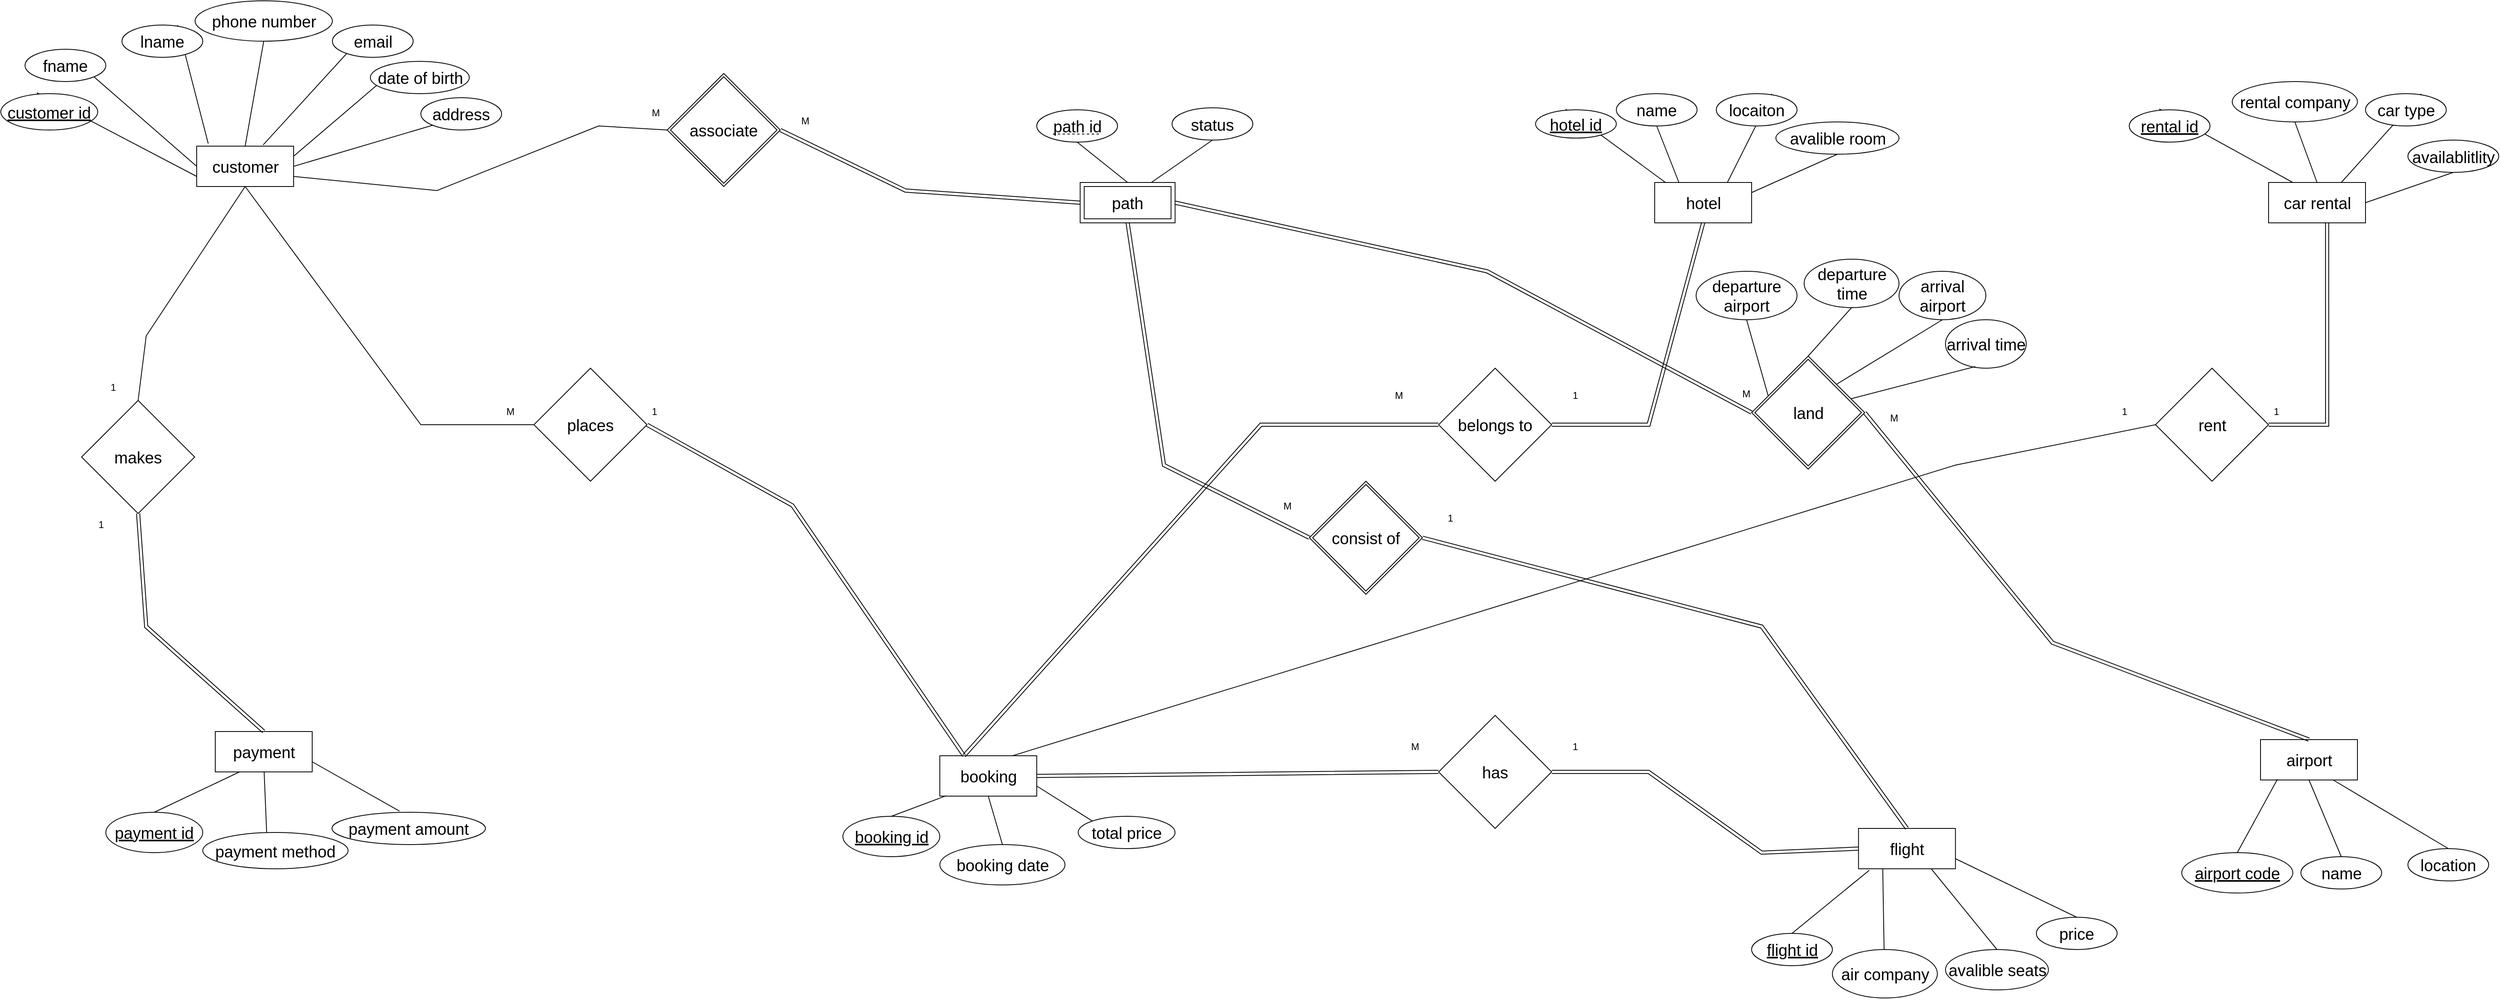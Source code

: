 <mxfile version="21.2.8" type="device">
  <diagram name="Page-1" id="8CwvEvugu2SA9N3bPhzO">
    <mxGraphModel dx="2008" dy="2462" grid="1" gridSize="20" guides="1" tooltips="1" connect="1" arrows="1" fold="1" page="1" pageScale="1" pageWidth="850" pageHeight="1100" math="0" shadow="0">
      <root>
        <mxCell id="0" />
        <mxCell id="1" parent="0" />
        <mxCell id="VgYX5ttUGpjzRr7hSshi-72" value="&lt;font style=&quot;font-size: 20px;&quot;&gt;booking&lt;/font&gt;" style="whiteSpace=wrap;html=1;align=center;" parent="1" vertex="1">
          <mxGeometry x="602.5" y="20" width="120" height="50" as="geometry" />
        </mxCell>
        <mxCell id="VgYX5ttUGpjzRr7hSshi-73" value="" style="endArrow=none;html=1;rounded=0;exitX=0.5;exitY=0;exitDx=0;exitDy=0;entryX=0.065;entryY=0.991;entryDx=0;entryDy=0;entryPerimeter=0;" parent="1" source="VgYX5ttUGpjzRr7hSshi-74" target="VgYX5ttUGpjzRr7hSshi-72" edge="1">
          <mxGeometry relative="1" as="geometry">
            <mxPoint x="488.32" y="73.05" as="sourcePoint" />
            <mxPoint x="652.5" y="550" as="targetPoint" />
          </mxGeometry>
        </mxCell>
        <mxCell id="VgYX5ttUGpjzRr7hSshi-74" value="&lt;font style=&quot;font-size: 20px;&quot;&gt;&lt;u&gt;booking id&lt;/u&gt;&lt;/font&gt;" style="ellipse;whiteSpace=wrap;html=1;align=center;" parent="1" vertex="1">
          <mxGeometry x="482.5" y="95" width="120" height="50" as="geometry" />
        </mxCell>
        <mxCell id="VgYX5ttUGpjzRr7hSshi-79" value="" style="endArrow=none;html=1;rounded=0;exitX=0.5;exitY=0;exitDx=0;exitDy=0;entryX=0.5;entryY=1;entryDx=0;entryDy=0;" parent="1" source="VgYX5ttUGpjzRr7hSshi-85" target="VgYX5ttUGpjzRr7hSshi-72" edge="1">
          <mxGeometry relative="1" as="geometry">
            <mxPoint x="832.5" y="620" as="sourcePoint" />
            <mxPoint x="762.5" y="580" as="targetPoint" />
          </mxGeometry>
        </mxCell>
        <mxCell id="VgYX5ttUGpjzRr7hSshi-80" value="" style="endArrow=none;html=1;rounded=0;exitX=0;exitY=0;exitDx=0;exitDy=0;entryX=1;entryY=0.75;entryDx=0;entryDy=0;" parent="1" source="VgYX5ttUGpjzRr7hSshi-86" target="VgYX5ttUGpjzRr7hSshi-72" edge="1">
          <mxGeometry relative="1" as="geometry">
            <mxPoint x="917.145" y="80.858" as="sourcePoint" />
            <mxPoint x="772.5" y="560" as="targetPoint" />
          </mxGeometry>
        </mxCell>
        <mxCell id="VgYX5ttUGpjzRr7hSshi-85" value="&lt;font style=&quot;font-size: 20px;&quot;&gt;booking date&lt;/font&gt;" style="ellipse;whiteSpace=wrap;html=1;align=center;" parent="1" vertex="1">
          <mxGeometry x="602.5" y="130" width="155" height="50" as="geometry" />
        </mxCell>
        <mxCell id="VgYX5ttUGpjzRr7hSshi-86" value="&lt;font style=&quot;font-size: 20px;&quot;&gt;total price&lt;/font&gt;" style="ellipse;whiteSpace=wrap;html=1;align=center;" parent="1" vertex="1">
          <mxGeometry x="773.75" y="95" width="120" height="40" as="geometry" />
        </mxCell>
        <mxCell id="VgYX5ttUGpjzRr7hSshi-117" value="&lt;font style=&quot;font-size: 20px;&quot;&gt;customer&lt;/font&gt;" style="whiteSpace=wrap;html=1;align=center;" parent="1" vertex="1">
          <mxGeometry x="-317.5" y="-735" width="120" height="50" as="geometry" />
        </mxCell>
        <mxCell id="VgYX5ttUGpjzRr7hSshi-118" value="" style="endArrow=none;html=1;rounded=0;exitX=1;exitY=1;exitDx=0;exitDy=0;entryX=0;entryY=0.5;entryDx=0;entryDy=0;" parent="1" source="VgYX5ttUGpjzRr7hSshi-119" target="VgYX5ttUGpjzRr7hSshi-117" edge="1">
          <mxGeometry relative="1" as="geometry">
            <mxPoint x="-317.5" y="-145" as="sourcePoint" />
            <mxPoint x="-267.5" y="-205" as="targetPoint" />
          </mxGeometry>
        </mxCell>
        <mxCell id="VgYX5ttUGpjzRr7hSshi-119" value="&lt;font style=&quot;font-size: 20px;&quot;&gt;fname&lt;/font&gt;" style="ellipse;whiteSpace=wrap;html=1;align=center;" parent="1" vertex="1">
          <mxGeometry x="-530" y="-855" width="100" height="40" as="geometry" />
        </mxCell>
        <mxCell id="VgYX5ttUGpjzRr7hSshi-120" value="" style="endArrow=none;html=1;rounded=0;exitX=0.689;exitY=0.004;exitDx=0;exitDy=0;exitPerimeter=0;entryX=0.119;entryY=-0.064;entryDx=0;entryDy=0;entryPerimeter=0;" parent="1" source="VgYX5ttUGpjzRr7hSshi-126" target="VgYX5ttUGpjzRr7hSshi-117" edge="1">
          <mxGeometry relative="1" as="geometry">
            <mxPoint x="-317.5" y="-125" as="sourcePoint" />
            <mxPoint x="-267.5" y="-185" as="targetPoint" />
          </mxGeometry>
        </mxCell>
        <mxCell id="VgYX5ttUGpjzRr7hSshi-121" value="" style="endArrow=none;html=1;rounded=0;exitX=0.5;exitY=1;exitDx=0;exitDy=0;entryX=0.5;entryY=0;entryDx=0;entryDy=0;" parent="1" source="VgYX5ttUGpjzRr7hSshi-128" target="VgYX5ttUGpjzRr7hSshi-117" edge="1">
          <mxGeometry relative="1" as="geometry">
            <mxPoint x="-307.5" y="-75" as="sourcePoint" />
            <mxPoint x="-257.5" y="-135" as="targetPoint" />
          </mxGeometry>
        </mxCell>
        <mxCell id="VgYX5ttUGpjzRr7hSshi-122" value="" style="endArrow=none;html=1;rounded=0;exitX=0.5;exitY=0;exitDx=0;exitDy=0;entryX=0.686;entryY=-0.032;entryDx=0;entryDy=0;entryPerimeter=0;" parent="1" source="VgYX5ttUGpjzRr7hSshi-129" target="VgYX5ttUGpjzRr7hSshi-117" edge="1">
          <mxGeometry relative="1" as="geometry">
            <mxPoint x="-257.5" y="-85" as="sourcePoint" />
            <mxPoint x="-207.5" y="-145" as="targetPoint" />
          </mxGeometry>
        </mxCell>
        <mxCell id="VgYX5ttUGpjzRr7hSshi-123" value="" style="endArrow=none;html=1;rounded=0;exitX=0;exitY=1;exitDx=0;exitDy=0;entryX=1;entryY=0.5;entryDx=0;entryDy=0;" parent="1" source="VgYX5ttUGpjzRr7hSshi-127" target="VgYX5ttUGpjzRr7hSshi-117" edge="1">
          <mxGeometry relative="1" as="geometry">
            <mxPoint x="-247.5" y="-75" as="sourcePoint" />
            <mxPoint x="-190" y="-695" as="targetPoint" />
          </mxGeometry>
        </mxCell>
        <mxCell id="VgYX5ttUGpjzRr7hSshi-124" value="" style="endArrow=none;html=1;rounded=0;exitX=0.373;exitY=-0.025;exitDx=0;exitDy=0;exitPerimeter=0;entryX=0;entryY=0.75;entryDx=0;entryDy=0;" parent="1" source="VgYX5ttUGpjzRr7hSshi-130" target="VgYX5ttUGpjzRr7hSshi-117" edge="1">
          <mxGeometry relative="1" as="geometry">
            <mxPoint x="-87.5" y="-135" as="sourcePoint" />
            <mxPoint x="-157.5" y="-175" as="targetPoint" />
          </mxGeometry>
        </mxCell>
        <mxCell id="VgYX5ttUGpjzRr7hSshi-125" value="" style="endArrow=none;html=1;rounded=0;exitX=0.073;exitY=0.72;exitDx=0;exitDy=0;exitPerimeter=0;entryX=1;entryY=0.25;entryDx=0;entryDy=0;" parent="1" source="VgYX5ttUGpjzRr7hSshi-131" target="VgYX5ttUGpjzRr7hSshi-117" edge="1">
          <mxGeometry relative="1" as="geometry">
            <mxPoint x="-47.5" y="-145" as="sourcePoint" />
            <mxPoint x="-147.5" y="-195" as="targetPoint" />
          </mxGeometry>
        </mxCell>
        <mxCell id="VgYX5ttUGpjzRr7hSshi-126" value="&lt;font style=&quot;font-size: 20px;&quot;&gt;lname&lt;/font&gt;" style="ellipse;whiteSpace=wrap;html=1;align=center;" parent="1" vertex="1">
          <mxGeometry x="-410" y="-885" width="100" height="40" as="geometry" />
        </mxCell>
        <mxCell id="VgYX5ttUGpjzRr7hSshi-127" value="&lt;font style=&quot;font-size: 20px;&quot;&gt;address&lt;/font&gt;" style="ellipse;whiteSpace=wrap;html=1;align=center;" parent="1" vertex="1">
          <mxGeometry x="-40" y="-795" width="100" height="40" as="geometry" />
        </mxCell>
        <mxCell id="VgYX5ttUGpjzRr7hSshi-128" value="&lt;font style=&quot;font-size: 20px;&quot;&gt;phone number&lt;/font&gt;" style="ellipse;whiteSpace=wrap;html=1;align=center;" parent="1" vertex="1">
          <mxGeometry x="-319.5" y="-915" width="170" height="50" as="geometry" />
        </mxCell>
        <mxCell id="VgYX5ttUGpjzRr7hSshi-129" value="&lt;font style=&quot;font-size: 20px;&quot;&gt;email&lt;/font&gt;" style="ellipse;whiteSpace=wrap;html=1;align=center;" parent="1" vertex="1">
          <mxGeometry x="-149.5" y="-885" width="100" height="40" as="geometry" />
        </mxCell>
        <mxCell id="VgYX5ttUGpjzRr7hSshi-130" value="&lt;font style=&quot;font-size: 20px;&quot;&gt;&lt;u&gt;customer id&lt;/u&gt;&lt;/font&gt;" style="ellipse;whiteSpace=wrap;html=1;align=center;" parent="1" vertex="1">
          <mxGeometry x="-560" y="-800" width="120" height="45" as="geometry" />
        </mxCell>
        <mxCell id="VgYX5ttUGpjzRr7hSshi-131" value="&lt;font style=&quot;font-size: 20px;&quot;&gt;date of birth&lt;/font&gt;" style="ellipse;whiteSpace=wrap;html=1;align=center;" parent="1" vertex="1">
          <mxGeometry x="-102.5" y="-840" width="122.5" height="40" as="geometry" />
        </mxCell>
        <mxCell id="VgYX5ttUGpjzRr7hSshi-297" value="&lt;font style=&quot;font-size: 20px;&quot;&gt;flight&lt;/font&gt;" style="whiteSpace=wrap;html=1;align=center;" parent="1" vertex="1">
          <mxGeometry x="1739.84" y="110" width="120" height="50" as="geometry" />
        </mxCell>
        <mxCell id="VgYX5ttUGpjzRr7hSshi-298" value="" style="endArrow=none;html=1;rounded=0;exitX=0.5;exitY=1;exitDx=0;exitDy=0;entryX=0.25;entryY=1;entryDx=0;entryDy=0;" parent="1" source="VgYX5ttUGpjzRr7hSshi-299" target="VgYX5ttUGpjzRr7hSshi-297" edge="1">
          <mxGeometry relative="1" as="geometry">
            <mxPoint x="1739.84" y="700" as="sourcePoint" />
            <mxPoint x="1789.84" y="640" as="targetPoint" />
          </mxGeometry>
        </mxCell>
        <mxCell id="VgYX5ttUGpjzRr7hSshi-299" value="&lt;font style=&quot;font-size: 20px;&quot;&gt;air company&lt;/font&gt;" style="ellipse;whiteSpace=wrap;html=1;align=center;" parent="1" vertex="1">
          <mxGeometry x="1707.5" y="260" width="130" height="60" as="geometry" />
        </mxCell>
        <mxCell id="VgYX5ttUGpjzRr7hSshi-300" value="" style="endArrow=none;html=1;rounded=0;exitX=0.5;exitY=0;exitDx=0;exitDy=0;entryX=1;entryY=0.75;entryDx=0;entryDy=0;" parent="1" source="VgYX5ttUGpjzRr7hSshi-306" target="VgYX5ttUGpjzRr7hSshi-297" edge="1">
          <mxGeometry relative="1" as="geometry">
            <mxPoint x="1739.84" y="720" as="sourcePoint" />
            <mxPoint x="1789.84" y="660" as="targetPoint" />
          </mxGeometry>
        </mxCell>
        <mxCell id="VgYX5ttUGpjzRr7hSshi-301" value="" style="endArrow=none;html=1;rounded=0;exitX=0.5;exitY=0;exitDx=0;exitDy=0;entryX=0.75;entryY=1;entryDx=0;entryDy=0;" parent="1" source="VgYX5ttUGpjzRr7hSshi-308" target="VgYX5ttUGpjzRr7hSshi-297" edge="1">
          <mxGeometry relative="1" as="geometry">
            <mxPoint x="1749.84" y="770" as="sourcePoint" />
            <mxPoint x="1799.84" y="710" as="targetPoint" />
          </mxGeometry>
        </mxCell>
        <mxCell id="VgYX5ttUGpjzRr7hSshi-304" value="" style="endArrow=none;html=1;rounded=0;exitX=0.5;exitY=0;exitDx=0;exitDy=0;entryX=0.112;entryY=1.034;entryDx=0;entryDy=0;entryPerimeter=0;" parent="1" source="VgYX5ttUGpjzRr7hSshi-310" target="VgYX5ttUGpjzRr7hSshi-297" edge="1">
          <mxGeometry relative="1" as="geometry">
            <mxPoint x="1579.995" y="66.642" as="sourcePoint" />
            <mxPoint x="1899.84" y="670" as="targetPoint" />
          </mxGeometry>
        </mxCell>
        <mxCell id="VgYX5ttUGpjzRr7hSshi-306" value="&lt;font style=&quot;font-size: 20px;&quot;&gt;price&lt;/font&gt;" style="ellipse;whiteSpace=wrap;html=1;align=center;" parent="1" vertex="1">
          <mxGeometry x="1960.0" y="220" width="100" height="40" as="geometry" />
        </mxCell>
        <mxCell id="VgYX5ttUGpjzRr7hSshi-308" value="&lt;font style=&quot;font-size: 20px;&quot;&gt;avalible seats&lt;/font&gt;" style="ellipse;whiteSpace=wrap;html=1;align=center;" parent="1" vertex="1">
          <mxGeometry x="1847.5" y="260" width="127.5" height="50" as="geometry" />
        </mxCell>
        <mxCell id="VgYX5ttUGpjzRr7hSshi-310" value="&lt;span style=&quot;font-size: 20px;&quot;&gt;&lt;u&gt;flight id&lt;/u&gt;&lt;/span&gt;" style="ellipse;whiteSpace=wrap;html=1;align=center;" parent="1" vertex="1">
          <mxGeometry x="1607.5" y="240" width="100" height="40" as="geometry" />
        </mxCell>
        <mxCell id="VgYX5ttUGpjzRr7hSshi-312" value="&lt;font style=&quot;font-size: 20px;&quot;&gt;hotel&lt;/font&gt;" style="whiteSpace=wrap;html=1;align=center;" parent="1" vertex="1">
          <mxGeometry x="1487.5" y="-690" width="120" height="50" as="geometry" />
        </mxCell>
        <mxCell id="VgYX5ttUGpjzRr7hSshi-313" value="" style="endArrow=none;html=1;rounded=0;exitX=0.5;exitY=1;exitDx=0;exitDy=0;entryX=0.25;entryY=0;entryDx=0;entryDy=0;" parent="1" source="VgYX5ttUGpjzRr7hSshi-314" target="VgYX5ttUGpjzRr7hSshi-312" edge="1">
          <mxGeometry relative="1" as="geometry">
            <mxPoint x="1487.5" y="-100" as="sourcePoint" />
            <mxPoint x="1537.5" y="-160" as="targetPoint" />
          </mxGeometry>
        </mxCell>
        <mxCell id="VgYX5ttUGpjzRr7hSshi-314" value="&lt;font style=&quot;font-size: 20px;&quot;&gt;name&lt;/font&gt;" style="ellipse;whiteSpace=wrap;html=1;align=center;" parent="1" vertex="1">
          <mxGeometry x="1440" y="-800" width="100" height="40" as="geometry" />
        </mxCell>
        <mxCell id="VgYX5ttUGpjzRr7hSshi-315" value="" style="endArrow=none;html=1;rounded=0;exitX=0.689;exitY=0.004;exitDx=0;exitDy=0;exitPerimeter=0;entryX=0.75;entryY=0;entryDx=0;entryDy=0;" parent="1" source="VgYX5ttUGpjzRr7hSshi-321" target="VgYX5ttUGpjzRr7hSshi-312" edge="1">
          <mxGeometry relative="1" as="geometry">
            <mxPoint x="1487.5" y="-80" as="sourcePoint" />
            <mxPoint x="1537.5" y="-140" as="targetPoint" />
          </mxGeometry>
        </mxCell>
        <mxCell id="VgYX5ttUGpjzRr7hSshi-316" value="" style="endArrow=none;html=1;rounded=0;exitX=0.5;exitY=1;exitDx=0;exitDy=0;entryX=1;entryY=0.25;entryDx=0;entryDy=0;" parent="1" source="VgYX5ttUGpjzRr7hSshi-323" target="VgYX5ttUGpjzRr7hSshi-312" edge="1">
          <mxGeometry relative="1" as="geometry">
            <mxPoint x="1497.5" y="-30" as="sourcePoint" />
            <mxPoint x="1547.5" y="-90" as="targetPoint" />
          </mxGeometry>
        </mxCell>
        <mxCell id="VgYX5ttUGpjzRr7hSshi-319" value="" style="endArrow=none;html=1;rounded=0;exitX=0.373;exitY=-0.025;exitDx=0;exitDy=0;exitPerimeter=0;entryX=0.115;entryY=0.007;entryDx=0;entryDy=0;entryPerimeter=0;" parent="1" source="VgYX5ttUGpjzRr7hSshi-325" target="VgYX5ttUGpjzRr7hSshi-312" edge="1">
          <mxGeometry relative="1" as="geometry">
            <mxPoint x="1717.5" y="-90" as="sourcePoint" />
            <mxPoint x="1647.5" y="-130" as="targetPoint" />
          </mxGeometry>
        </mxCell>
        <mxCell id="VgYX5ttUGpjzRr7hSshi-321" value="&lt;font style=&quot;font-size: 20px;&quot;&gt;locaiton&lt;/font&gt;" style="ellipse;whiteSpace=wrap;html=1;align=center;" parent="1" vertex="1">
          <mxGeometry x="1563.75" y="-800" width="100" height="40" as="geometry" />
        </mxCell>
        <mxCell id="VgYX5ttUGpjzRr7hSshi-323" value="&lt;font style=&quot;font-size: 20px;&quot;&gt;avalible room&lt;/font&gt;" style="ellipse;whiteSpace=wrap;html=1;align=center;" parent="1" vertex="1">
          <mxGeometry x="1637.5" y="-765" width="152.5" height="40" as="geometry" />
        </mxCell>
        <mxCell id="VgYX5ttUGpjzRr7hSshi-325" value="&lt;font style=&quot;font-size: 20px;&quot;&gt;&lt;u&gt;hotel id&lt;/u&gt;&lt;/font&gt;" style="ellipse;whiteSpace=wrap;html=1;align=center;" parent="1" vertex="1">
          <mxGeometry x="1340" y="-780" width="100" height="35" as="geometry" />
        </mxCell>
        <mxCell id="VgYX5ttUGpjzRr7hSshi-327" value="&lt;font style=&quot;font-size: 20px;&quot;&gt;car rental&lt;/font&gt;" style="whiteSpace=wrap;html=1;align=center;" parent="1" vertex="1">
          <mxGeometry x="2247.5" y="-690" width="120" height="50" as="geometry" />
        </mxCell>
        <mxCell id="VgYX5ttUGpjzRr7hSshi-328" value="" style="endArrow=none;html=1;rounded=0;exitX=0.5;exitY=1;exitDx=0;exitDy=0;entryX=0.5;entryY=0;entryDx=0;entryDy=0;" parent="1" source="VgYX5ttUGpjzRr7hSshi-329" target="VgYX5ttUGpjzRr7hSshi-327" edge="1">
          <mxGeometry relative="1" as="geometry">
            <mxPoint x="2247.5" y="-100" as="sourcePoint" />
            <mxPoint x="2297.5" y="-160" as="targetPoint" />
          </mxGeometry>
        </mxCell>
        <mxCell id="VgYX5ttUGpjzRr7hSshi-329" value="&lt;font style=&quot;font-size: 20px;&quot;&gt;rental company&lt;/font&gt;" style="ellipse;whiteSpace=wrap;html=1;align=center;" parent="1" vertex="1">
          <mxGeometry x="2202.5" y="-815" width="155" height="50" as="geometry" />
        </mxCell>
        <mxCell id="VgYX5ttUGpjzRr7hSshi-330" value="" style="endArrow=none;html=1;rounded=0;exitX=0.689;exitY=0.004;exitDx=0;exitDy=0;exitPerimeter=0;entryX=0.75;entryY=0;entryDx=0;entryDy=0;" parent="1" source="VgYX5ttUGpjzRr7hSshi-336" target="VgYX5ttUGpjzRr7hSshi-327" edge="1">
          <mxGeometry relative="1" as="geometry">
            <mxPoint x="2247.5" y="-80" as="sourcePoint" />
            <mxPoint x="2297.5" y="-140" as="targetPoint" />
          </mxGeometry>
        </mxCell>
        <mxCell id="VgYX5ttUGpjzRr7hSshi-331" value="" style="endArrow=none;html=1;rounded=0;exitX=0.5;exitY=1;exitDx=0;exitDy=0;entryX=1;entryY=0.5;entryDx=0;entryDy=0;" parent="1" source="VgYX5ttUGpjzRr7hSshi-338" target="VgYX5ttUGpjzRr7hSshi-327" edge="1">
          <mxGeometry relative="1" as="geometry">
            <mxPoint x="2257.5" y="-30" as="sourcePoint" />
            <mxPoint x="2307.5" y="-90" as="targetPoint" />
          </mxGeometry>
        </mxCell>
        <mxCell id="VgYX5ttUGpjzRr7hSshi-334" value="" style="endArrow=none;html=1;rounded=0;exitX=0.373;exitY=-0.025;exitDx=0;exitDy=0;exitPerimeter=0;entryX=0.25;entryY=0;entryDx=0;entryDy=0;" parent="1" source="VgYX5ttUGpjzRr7hSshi-340" target="VgYX5ttUGpjzRr7hSshi-327" edge="1">
          <mxGeometry relative="1" as="geometry">
            <mxPoint x="2477.5" y="-90" as="sourcePoint" />
            <mxPoint x="2407.5" y="-130" as="targetPoint" />
          </mxGeometry>
        </mxCell>
        <mxCell id="VgYX5ttUGpjzRr7hSshi-336" value="&lt;font style=&quot;font-size: 20px;&quot;&gt;car type&lt;/font&gt;" style="ellipse;whiteSpace=wrap;html=1;align=center;" parent="1" vertex="1">
          <mxGeometry x="2367.5" y="-800" width="100" height="40" as="geometry" />
        </mxCell>
        <mxCell id="VgYX5ttUGpjzRr7hSshi-338" value="&lt;font style=&quot;font-size: 20px;&quot;&gt;availablitlity&lt;/font&gt;" style="ellipse;whiteSpace=wrap;html=1;align=center;" parent="1" vertex="1">
          <mxGeometry x="2420" y="-742.5" width="112.5" height="40" as="geometry" />
        </mxCell>
        <mxCell id="VgYX5ttUGpjzRr7hSshi-340" value="&lt;font style=&quot;font-size: 20px;&quot;&gt;&lt;u&gt;rental id&lt;/u&gt;&lt;/font&gt;" style="ellipse;whiteSpace=wrap;html=1;align=center;" parent="1" vertex="1">
          <mxGeometry x="2075" y="-780" width="100" height="40" as="geometry" />
        </mxCell>
        <mxCell id="VgYX5ttUGpjzRr7hSshi-342" value="&lt;font style=&quot;font-size: 20px;&quot;&gt;payment&lt;/font&gt;" style="whiteSpace=wrap;html=1;align=center;" parent="1" vertex="1">
          <mxGeometry x="-294.5" y="-10" width="120" height="50" as="geometry" />
        </mxCell>
        <mxCell id="VgYX5ttUGpjzRr7hSshi-343" value="" style="endArrow=none;html=1;rounded=0;exitX=0.5;exitY=0;exitDx=0;exitDy=0;entryX=0.25;entryY=1;entryDx=0;entryDy=0;" parent="1" source="VgYX5ttUGpjzRr7hSshi-344" target="VgYX5ttUGpjzRr7hSshi-342" edge="1">
          <mxGeometry relative="1" as="geometry">
            <mxPoint x="-294.5" y="580" as="sourcePoint" />
            <mxPoint x="-297" y="20" as="targetPoint" />
          </mxGeometry>
        </mxCell>
        <mxCell id="VgYX5ttUGpjzRr7hSshi-344" value="&lt;font style=&quot;font-size: 20px;&quot;&gt;&lt;u&gt;payment id&lt;/u&gt;&lt;/font&gt;" style="ellipse;whiteSpace=wrap;html=1;align=center;" parent="1" vertex="1">
          <mxGeometry x="-430" y="90" width="120" height="50" as="geometry" />
        </mxCell>
        <mxCell id="VgYX5ttUGpjzRr7hSshi-345" value="" style="endArrow=none;html=1;rounded=0;exitX=0.44;exitY=0.041;exitDx=0;exitDy=0;exitPerimeter=0;" parent="1" source="VgYX5ttUGpjzRr7hSshi-351" edge="1">
          <mxGeometry relative="1" as="geometry">
            <mxPoint x="-294.5" y="600" as="sourcePoint" />
            <mxPoint x="-234" y="40" as="targetPoint" />
          </mxGeometry>
        </mxCell>
        <mxCell id="VgYX5ttUGpjzRr7hSshi-346" value="" style="endArrow=none;html=1;rounded=0;exitX=0.44;exitY=-0.037;exitDx=0;exitDy=0;exitPerimeter=0;entryX=1;entryY=0.75;entryDx=0;entryDy=0;" parent="1" source="VgYX5ttUGpjzRr7hSshi-353" target="VgYX5ttUGpjzRr7hSshi-342" edge="1">
          <mxGeometry relative="1" as="geometry">
            <mxPoint x="-284.5" y="650" as="sourcePoint" />
            <mxPoint x="-234.5" y="590" as="targetPoint" />
          </mxGeometry>
        </mxCell>
        <mxCell id="VgYX5ttUGpjzRr7hSshi-351" value="&lt;font style=&quot;font-size: 20px;&quot;&gt;payment method&lt;/font&gt;" style="ellipse;whiteSpace=wrap;html=1;align=center;" parent="1" vertex="1">
          <mxGeometry x="-310" y="115" width="180" height="45" as="geometry" />
        </mxCell>
        <mxCell id="VgYX5ttUGpjzRr7hSshi-353" value="&lt;font style=&quot;font-size: 20px;&quot;&gt;payment amount&lt;/font&gt;" style="ellipse;whiteSpace=wrap;html=1;align=center;" parent="1" vertex="1">
          <mxGeometry x="-150" y="90" width="190" height="40" as="geometry" />
        </mxCell>
        <mxCell id="VgYX5ttUGpjzRr7hSshi-358" value="" style="endArrow=none;html=1;rounded=0;exitX=0.5;exitY=1;exitDx=0;exitDy=0;entryX=0.5;entryY=0;entryDx=0;entryDy=0;" parent="1" source="VgYX5ttUGpjzRr7hSshi-359" target="6njsXgMms7DDr7XZqzpo-13" edge="1">
          <mxGeometry relative="1" as="geometry">
            <mxPoint x="767.5" y="-120" as="sourcePoint" />
            <mxPoint x="833.75" y="-690" as="targetPoint" />
          </mxGeometry>
        </mxCell>
        <mxCell id="VgYX5ttUGpjzRr7hSshi-359" value="&lt;font style=&quot;font-size: 20px;&quot;&gt;path id&lt;/font&gt;" style="ellipse;whiteSpace=wrap;html=1;align=center;" parent="1" vertex="1">
          <mxGeometry x="722.5" y="-780" width="100" height="40" as="geometry" />
        </mxCell>
        <mxCell id="VgYX5ttUGpjzRr7hSshi-372" value="&lt;font style=&quot;font-size: 20px;&quot;&gt;airport&lt;/font&gt;" style="whiteSpace=wrap;html=1;align=center;" parent="1" vertex="1">
          <mxGeometry x="2237.5" width="120" height="50" as="geometry" />
        </mxCell>
        <mxCell id="VgYX5ttUGpjzRr7hSshi-373" value="" style="endArrow=none;html=1;rounded=0;exitX=0.5;exitY=0;exitDx=0;exitDy=0;entryX=0.175;entryY=0.98;entryDx=0;entryDy=0;entryPerimeter=0;" parent="1" source="VgYX5ttUGpjzRr7hSshi-374" target="VgYX5ttUGpjzRr7hSshi-372" edge="1">
          <mxGeometry relative="1" as="geometry">
            <mxPoint x="2520" y="625" as="sourcePoint" />
            <mxPoint x="2570" y="565" as="targetPoint" />
          </mxGeometry>
        </mxCell>
        <mxCell id="VgYX5ttUGpjzRr7hSshi-374" value="&lt;font style=&quot;font-size: 20px;&quot;&gt;&lt;u&gt;airport code&lt;/u&gt;&lt;/font&gt;" style="ellipse;whiteSpace=wrap;html=1;align=center;" parent="1" vertex="1">
          <mxGeometry x="2140" y="140" width="137.5" height="50" as="geometry" />
        </mxCell>
        <mxCell id="VgYX5ttUGpjzRr7hSshi-375" value="" style="endArrow=none;html=1;rounded=0;exitX=0.5;exitY=0;exitDx=0;exitDy=0;entryX=0.5;entryY=1;entryDx=0;entryDy=0;" parent="1" source="VgYX5ttUGpjzRr7hSshi-381" target="VgYX5ttUGpjzRr7hSshi-372" edge="1">
          <mxGeometry relative="1" as="geometry">
            <mxPoint x="2520" y="645" as="sourcePoint" />
            <mxPoint x="2570" y="585" as="targetPoint" />
          </mxGeometry>
        </mxCell>
        <mxCell id="VgYX5ttUGpjzRr7hSshi-376" value="" style="endArrow=none;html=1;rounded=0;exitX=0.5;exitY=0;exitDx=0;exitDy=0;entryX=0.75;entryY=1;entryDx=0;entryDy=0;" parent="1" source="VgYX5ttUGpjzRr7hSshi-383" target="VgYX5ttUGpjzRr7hSshi-372" edge="1">
          <mxGeometry relative="1" as="geometry">
            <mxPoint x="2530" y="695" as="sourcePoint" />
            <mxPoint x="2580" y="635" as="targetPoint" />
          </mxGeometry>
        </mxCell>
        <mxCell id="VgYX5ttUGpjzRr7hSshi-381" value="&lt;font style=&quot;font-size: 20px;&quot;&gt;name&lt;/font&gt;" style="ellipse;whiteSpace=wrap;html=1;align=center;" parent="1" vertex="1">
          <mxGeometry x="2287.5" y="145" width="100" height="40" as="geometry" />
        </mxCell>
        <mxCell id="VgYX5ttUGpjzRr7hSshi-383" value="&lt;font style=&quot;font-size: 20px;&quot;&gt;location&lt;/font&gt;" style="ellipse;whiteSpace=wrap;html=1;align=center;" parent="1" vertex="1">
          <mxGeometry x="2420" y="135" width="100" height="40" as="geometry" />
        </mxCell>
        <mxCell id="VgYX5ttUGpjzRr7hSshi-390" value="&lt;font style=&quot;font-size: 20px;&quot;&gt;places&lt;/font&gt;" style="shape=rhombus;perimeter=rhombusPerimeter;whiteSpace=wrap;html=1;align=center;" parent="1" vertex="1">
          <mxGeometry x="100" y="-460" width="140" height="140" as="geometry" />
        </mxCell>
        <mxCell id="VgYX5ttUGpjzRr7hSshi-396" value="&lt;font style=&quot;font-size: 20px;&quot;&gt;makes&lt;/font&gt;" style="shape=rhombus;perimeter=rhombusPerimeter;whiteSpace=wrap;html=1;align=center;" parent="1" vertex="1">
          <mxGeometry x="-460" y="-420" width="140" height="140" as="geometry" />
        </mxCell>
        <mxCell id="VgYX5ttUGpjzRr7hSshi-403" value="" style="endArrow=none;html=1;rounded=0;exitX=0;exitY=0.5;exitDx=0;exitDy=0;entryX=0.5;entryY=1;entryDx=0;entryDy=0;" parent="1" source="VgYX5ttUGpjzRr7hSshi-390" target="VgYX5ttUGpjzRr7hSshi-117" edge="1">
          <mxGeometry relative="1" as="geometry">
            <mxPoint x="-260" y="-560" as="sourcePoint" />
            <mxPoint x="-100" y="-560" as="targetPoint" />
            <Array as="points">
              <mxPoint x="-40" y="-390" />
            </Array>
          </mxGeometry>
        </mxCell>
        <mxCell id="VgYX5ttUGpjzRr7hSshi-404" value="" style="endArrow=none;html=1;rounded=0;exitX=0.5;exitY=0;exitDx=0;exitDy=0;entryX=0.5;entryY=1;entryDx=0;entryDy=0;" parent="1" source="VgYX5ttUGpjzRr7hSshi-396" target="VgYX5ttUGpjzRr7hSshi-117" edge="1">
          <mxGeometry relative="1" as="geometry">
            <mxPoint x="560" y="-560" as="sourcePoint" />
            <mxPoint x="720" y="-560" as="targetPoint" />
            <Array as="points">
              <mxPoint x="-380" y="-500" />
            </Array>
          </mxGeometry>
        </mxCell>
        <mxCell id="VgYX5ttUGpjzRr7hSshi-406" value="" style="endArrow=none;html=1;rounded=0;exitX=1;exitY=0.75;exitDx=0;exitDy=0;entryX=0;entryY=0.5;entryDx=0;entryDy=0;" parent="1" source="VgYX5ttUGpjzRr7hSshi-117" target="6njsXgMms7DDr7XZqzpo-14" edge="1">
          <mxGeometry relative="1" as="geometry">
            <mxPoint x="240" y="-640" as="sourcePoint" />
            <mxPoint x="260" y="-750" as="targetPoint" />
            <Array as="points">
              <mxPoint x="-20" y="-680" />
              <mxPoint x="180" y="-760" />
            </Array>
          </mxGeometry>
        </mxCell>
        <mxCell id="VgYX5ttUGpjzRr7hSshi-407" value="&lt;font style=&quot;font-size: 20px;&quot;&gt;has&lt;/font&gt;" style="shape=rhombus;perimeter=rhombusPerimeter;whiteSpace=wrap;html=1;align=center;" parent="1" vertex="1">
          <mxGeometry x="1220" y="-30" width="140" height="140" as="geometry" />
        </mxCell>
        <mxCell id="VgYX5ttUGpjzRr7hSshi-410" value="&lt;font style=&quot;font-size: 20px;&quot;&gt;belongs to&lt;/font&gt;" style="shape=rhombus;perimeter=rhombusPerimeter;whiteSpace=wrap;html=1;align=center;" parent="1" vertex="1">
          <mxGeometry x="1220" y="-460" width="140" height="140" as="geometry" />
        </mxCell>
        <mxCell id="VgYX5ttUGpjzRr7hSshi-413" value="&lt;font style=&quot;font-size: 20px;&quot;&gt;rent&lt;/font&gt;" style="shape=rhombus;perimeter=rhombusPerimeter;whiteSpace=wrap;html=1;align=center;" parent="1" vertex="1">
          <mxGeometry x="2107.5" y="-460" width="140" height="140" as="geometry" />
        </mxCell>
        <mxCell id="VgYX5ttUGpjzRr7hSshi-448" value="" style="shape=link;html=1;rounded=0;exitX=1;exitY=0.5;exitDx=0;exitDy=0;entryX=0;entryY=0.5;entryDx=0;entryDy=0;" parent="1" source="6njsXgMms7DDr7XZqzpo-14" target="6njsXgMms7DDr7XZqzpo-13" edge="1">
          <mxGeometry relative="1" as="geometry">
            <mxPoint x="400" y="-750" as="sourcePoint" />
            <mxPoint x="777.5" y="-670" as="targetPoint" />
            <Array as="points">
              <mxPoint x="560" y="-680" />
            </Array>
          </mxGeometry>
        </mxCell>
        <mxCell id="VgYX5ttUGpjzRr7hSshi-450" value="M" style="text;strokeColor=none;fillColor=none;spacingLeft=4;spacingRight=4;overflow=hidden;rotatable=0;points=[[0,0.5],[1,0.5]];portConstraint=eastwest;fontSize=12;whiteSpace=wrap;html=1;" parent="1" vertex="1">
          <mxGeometry x="240" y="-790" width="40" height="30" as="geometry" />
        </mxCell>
        <mxCell id="VgYX5ttUGpjzRr7hSshi-451" value="M" style="text;strokeColor=none;fillColor=none;spacingLeft=4;spacingRight=4;overflow=hidden;rotatable=0;points=[[0,0.5],[1,0.5]];portConstraint=eastwest;fontSize=12;whiteSpace=wrap;html=1;" parent="1" vertex="1">
          <mxGeometry x="425" y="-780" width="40" height="30" as="geometry" />
        </mxCell>
        <mxCell id="VgYX5ttUGpjzRr7hSshi-452" value="" style="shape=link;html=1;rounded=0;exitX=1;exitY=0.5;exitDx=0;exitDy=0;entryX=0.25;entryY=0;entryDx=0;entryDy=0;" parent="1" source="VgYX5ttUGpjzRr7hSshi-390" target="VgYX5ttUGpjzRr7hSshi-72" edge="1">
          <mxGeometry relative="1" as="geometry">
            <mxPoint x="260" y="-360" as="sourcePoint" />
            <mxPoint x="638" y="-280" as="targetPoint" />
            <Array as="points">
              <mxPoint x="420" y="-290" />
            </Array>
          </mxGeometry>
        </mxCell>
        <mxCell id="VgYX5ttUGpjzRr7hSshi-453" value="M" style="text;strokeColor=none;fillColor=none;spacingLeft=4;spacingRight=4;overflow=hidden;rotatable=0;points=[[0,0.5],[1,0.5]];portConstraint=eastwest;fontSize=12;whiteSpace=wrap;html=1;" parent="1" vertex="1">
          <mxGeometry x="60" y="-420" width="40" height="30" as="geometry" />
        </mxCell>
        <mxCell id="VgYX5ttUGpjzRr7hSshi-454" value="1" style="text;strokeColor=none;fillColor=none;spacingLeft=4;spacingRight=4;overflow=hidden;rotatable=0;points=[[0,0.5],[1,0.5]];portConstraint=eastwest;fontSize=12;whiteSpace=wrap;html=1;" parent="1" vertex="1">
          <mxGeometry x="240" y="-420" width="40" height="30" as="geometry" />
        </mxCell>
        <mxCell id="VgYX5ttUGpjzRr7hSshi-455" value="" style="shape=link;html=1;rounded=0;exitX=0.5;exitY=1;exitDx=0;exitDy=0;entryX=0.5;entryY=0;entryDx=0;entryDy=0;" parent="1" source="VgYX5ttUGpjzRr7hSshi-396" target="VgYX5ttUGpjzRr7hSshi-342" edge="1">
          <mxGeometry relative="1" as="geometry">
            <mxPoint x="-393" y="-265" as="sourcePoint" />
            <mxPoint y="145" as="targetPoint" />
            <Array as="points">
              <mxPoint x="-380" y="-140" />
            </Array>
          </mxGeometry>
        </mxCell>
        <mxCell id="VgYX5ttUGpjzRr7hSshi-457" value="1" style="text;strokeColor=none;fillColor=none;spacingLeft=4;spacingRight=4;overflow=hidden;rotatable=0;points=[[0,0.5],[1,0.5]];portConstraint=eastwest;fontSize=12;whiteSpace=wrap;html=1;" parent="1" vertex="1">
          <mxGeometry x="-430" y="-450" width="40" height="30" as="geometry" />
        </mxCell>
        <mxCell id="VgYX5ttUGpjzRr7hSshi-458" value="1" style="text;strokeColor=none;fillColor=none;spacingLeft=4;spacingRight=4;overflow=hidden;rotatable=0;points=[[0,0.5],[1,0.5]];portConstraint=eastwest;fontSize=12;whiteSpace=wrap;html=1;" parent="1" vertex="1">
          <mxGeometry x="-445" y="-280" width="40" height="30" as="geometry" />
        </mxCell>
        <mxCell id="VgYX5ttUGpjzRr7hSshi-459" value="" style="shape=link;html=1;rounded=0;exitX=1;exitY=0.5;exitDx=0;exitDy=0;entryX=0;entryY=0.5;entryDx=0;entryDy=0;" parent="1" source="VgYX5ttUGpjzRr7hSshi-72" target="VgYX5ttUGpjzRr7hSshi-407" edge="1">
          <mxGeometry relative="1" as="geometry">
            <mxPoint x="850" y="35" as="sourcePoint" />
            <mxPoint x="1243" y="445" as="targetPoint" />
            <Array as="points" />
          </mxGeometry>
        </mxCell>
        <mxCell id="VgYX5ttUGpjzRr7hSshi-461" value="" style="shape=link;html=1;rounded=0;exitX=1;exitY=0.5;exitDx=0;exitDy=0;entryX=0;entryY=0.5;entryDx=0;entryDy=0;" parent="1" source="VgYX5ttUGpjzRr7hSshi-407" target="VgYX5ttUGpjzRr7hSshi-297" edge="1">
          <mxGeometry relative="1" as="geometry">
            <mxPoint x="1360" y="-10" as="sourcePoint" />
            <mxPoint x="1800" y="180" as="targetPoint" />
            <Array as="points">
              <mxPoint x="1480" y="40" />
              <mxPoint x="1620" y="140" />
            </Array>
          </mxGeometry>
        </mxCell>
        <mxCell id="VgYX5ttUGpjzRr7hSshi-462" value="M" style="text;strokeColor=none;fillColor=none;spacingLeft=4;spacingRight=4;overflow=hidden;rotatable=0;points=[[0,0.5],[1,0.5]];portConstraint=eastwest;fontSize=12;whiteSpace=wrap;html=1;" parent="1" vertex="1">
          <mxGeometry x="1180" y="-5" width="40" height="30" as="geometry" />
        </mxCell>
        <mxCell id="VgYX5ttUGpjzRr7hSshi-463" value="1" style="text;strokeColor=none;fillColor=none;spacingLeft=4;spacingRight=4;overflow=hidden;rotatable=0;points=[[0,0.5],[1,0.5]];portConstraint=eastwest;fontSize=12;whiteSpace=wrap;html=1;" parent="1" vertex="1">
          <mxGeometry x="1380" y="-5" width="40" height="30" as="geometry" />
        </mxCell>
        <mxCell id="VgYX5ttUGpjzRr7hSshi-464" value="" style="shape=link;html=1;rounded=0;exitX=0;exitY=0.5;exitDx=0;exitDy=0;entryX=0.25;entryY=0;entryDx=0;entryDy=0;" parent="1" source="VgYX5ttUGpjzRr7hSshi-410" target="VgYX5ttUGpjzRr7hSshi-72" edge="1">
          <mxGeometry relative="1" as="geometry">
            <mxPoint x="637.25" y="-500" as="sourcePoint" />
            <mxPoint x="1030.25" y="-90" as="targetPoint" />
            <Array as="points">
              <mxPoint x="1000" y="-390" />
            </Array>
          </mxGeometry>
        </mxCell>
        <mxCell id="VgYX5ttUGpjzRr7hSshi-465" value="" style="shape=link;html=1;rounded=0;exitX=0.5;exitY=1;exitDx=0;exitDy=0;entryX=1;entryY=0.5;entryDx=0;entryDy=0;" parent="1" source="VgYX5ttUGpjzRr7hSshi-312" target="VgYX5ttUGpjzRr7hSshi-410" edge="1">
          <mxGeometry relative="1" as="geometry">
            <mxPoint x="1916" y="-540" as="sourcePoint" />
            <mxPoint x="1259" y="-200" as="targetPoint" />
            <Array as="points">
              <mxPoint x="1480" y="-390" />
            </Array>
          </mxGeometry>
        </mxCell>
        <mxCell id="VgYX5ttUGpjzRr7hSshi-466" value="1" style="text;strokeColor=none;fillColor=none;spacingLeft=4;spacingRight=4;overflow=hidden;rotatable=0;points=[[0,0.5],[1,0.5]];portConstraint=eastwest;fontSize=12;whiteSpace=wrap;html=1;" parent="1" vertex="1">
          <mxGeometry x="1380" y="-440" width="40" height="30" as="geometry" />
        </mxCell>
        <mxCell id="VgYX5ttUGpjzRr7hSshi-467" value="M" style="text;strokeColor=none;fillColor=none;spacingLeft=4;spacingRight=4;overflow=hidden;rotatable=0;points=[[0,0.5],[1,0.5]];portConstraint=eastwest;fontSize=12;whiteSpace=wrap;html=1;" parent="1" vertex="1">
          <mxGeometry x="1160" y="-440" width="40" height="30" as="geometry" />
        </mxCell>
        <mxCell id="VgYX5ttUGpjzRr7hSshi-468" value="" style="shape=link;html=1;rounded=0;exitX=0.604;exitY=1;exitDx=0;exitDy=0;entryX=1;entryY=0.5;entryDx=0;entryDy=0;exitPerimeter=0;" parent="1" source="VgYX5ttUGpjzRr7hSshi-327" target="VgYX5ttUGpjzRr7hSshi-413" edge="1">
          <mxGeometry relative="1" as="geometry">
            <mxPoint x="2363" y="-580" as="sourcePoint" />
            <mxPoint x="2175" y="-330" as="targetPoint" />
            <Array as="points">
              <mxPoint x="2320" y="-390" />
            </Array>
          </mxGeometry>
        </mxCell>
        <mxCell id="VgYX5ttUGpjzRr7hSshi-470" value="1" style="text;strokeColor=none;fillColor=none;spacingLeft=4;spacingRight=4;overflow=hidden;rotatable=0;points=[[0,0.5],[1,0.5]];portConstraint=eastwest;fontSize=12;whiteSpace=wrap;html=1;" parent="1" vertex="1">
          <mxGeometry x="2060" y="-420" width="40" height="30" as="geometry" />
        </mxCell>
        <mxCell id="VgYX5ttUGpjzRr7hSshi-471" value="1" style="text;strokeColor=none;fillColor=none;spacingLeft=4;spacingRight=4;overflow=hidden;rotatable=0;points=[[0,0.5],[1,0.5]];portConstraint=eastwest;fontSize=12;whiteSpace=wrap;html=1;" parent="1" vertex="1">
          <mxGeometry x="2247.5" y="-420" width="40" height="30" as="geometry" />
        </mxCell>
        <mxCell id="To636CKIWn29I6IDJ6PY-2" value="" style="endArrow=none;html=1;rounded=0;exitX=0.75;exitY=0;exitDx=0;exitDy=0;entryX=0;entryY=0.5;entryDx=0;entryDy=0;" parent="1" source="VgYX5ttUGpjzRr7hSshi-72" target="VgYX5ttUGpjzRr7hSshi-413" edge="1">
          <mxGeometry relative="1" as="geometry">
            <mxPoint x="920" y="-300" as="sourcePoint" />
            <mxPoint x="1420" y="-160" as="targetPoint" />
            <Array as="points">
              <mxPoint x="1860" y="-340" />
            </Array>
          </mxGeometry>
        </mxCell>
        <mxCell id="To636CKIWn29I6IDJ6PY-3" value="" style="endArrow=none;html=1;rounded=0;exitX=0.5;exitY=1;exitDx=0;exitDy=0;entryX=0.155;entryY=0.381;entryDx=0;entryDy=0;entryPerimeter=0;" parent="1" source="To636CKIWn29I6IDJ6PY-4" target="6njsXgMms7DDr7XZqzpo-17" edge="1">
          <mxGeometry relative="1" as="geometry">
            <mxPoint x="2140" y="-100" as="sourcePoint" />
            <mxPoint x="2217" as="targetPoint" />
          </mxGeometry>
        </mxCell>
        <mxCell id="To636CKIWn29I6IDJ6PY-4" value="&lt;font style=&quot;font-size: 20px;&quot;&gt;departure airport&lt;/font&gt;" style="ellipse;whiteSpace=wrap;html=1;align=center;" parent="1" vertex="1">
          <mxGeometry x="1538.75" y="-580" width="125" height="60" as="geometry" />
        </mxCell>
        <mxCell id="To636CKIWn29I6IDJ6PY-5" value="" style="endArrow=none;html=1;rounded=0;entryX=0.5;entryY=0;entryDx=0;entryDy=0;exitX=0.5;exitY=1;exitDx=0;exitDy=0;" parent="1" source="To636CKIWn29I6IDJ6PY-6" target="6njsXgMms7DDr7XZqzpo-17" edge="1">
          <mxGeometry relative="1" as="geometry">
            <mxPoint x="2200" y="-60" as="sourcePoint" />
            <mxPoint x="2247.5" y="-30" as="targetPoint" />
          </mxGeometry>
        </mxCell>
        <mxCell id="To636CKIWn29I6IDJ6PY-6" value="&lt;font style=&quot;font-size: 20px;&quot;&gt;departure time&lt;/font&gt;" style="ellipse;whiteSpace=wrap;html=1;align=center;" parent="1" vertex="1">
          <mxGeometry x="1672.5" y="-595" width="117.5" height="60" as="geometry" />
        </mxCell>
        <mxCell id="To636CKIWn29I6IDJ6PY-7" value="&lt;font style=&quot;font-size: 20px;&quot;&gt;arrival airport&lt;/font&gt;" style="ellipse;whiteSpace=wrap;html=1;align=center;" parent="1" vertex="1">
          <mxGeometry x="1790" y="-580" width="107.5" height="60" as="geometry" />
        </mxCell>
        <mxCell id="To636CKIWn29I6IDJ6PY-8" value="" style="endArrow=none;html=1;rounded=0;entryX=1;entryY=0;entryDx=0;entryDy=0;exitX=0.5;exitY=1;exitDx=0;exitDy=0;" parent="1" source="To636CKIWn29I6IDJ6PY-7" target="6njsXgMms7DDr7XZqzpo-17" edge="1">
          <mxGeometry relative="1" as="geometry">
            <mxPoint x="2225" y="-40" as="sourcePoint" />
            <mxPoint x="2235" y="20" as="targetPoint" />
          </mxGeometry>
        </mxCell>
        <mxCell id="To636CKIWn29I6IDJ6PY-9" value="&lt;font style=&quot;font-size: 20px;&quot;&gt;arrival time&lt;/font&gt;" style="ellipse;whiteSpace=wrap;html=1;align=center;" parent="1" vertex="1">
          <mxGeometry x="1847.5" y="-520" width="100" height="60" as="geometry" />
        </mxCell>
        <mxCell id="To636CKIWn29I6IDJ6PY-10" value="" style="endArrow=none;html=1;rounded=0;exitX=0.369;exitY=0.967;exitDx=0;exitDy=0;entryX=0.864;entryY=0.381;entryDx=0;entryDy=0;exitPerimeter=0;entryPerimeter=0;" parent="1" source="To636CKIWn29I6IDJ6PY-9" target="6njsXgMms7DDr7XZqzpo-17" edge="1">
          <mxGeometry relative="1" as="geometry">
            <mxPoint x="2335" y="-45" as="sourcePoint" />
            <mxPoint x="2300" y="20" as="targetPoint" />
          </mxGeometry>
        </mxCell>
        <mxCell id="6njsXgMms7DDr7XZqzpo-6" value="" style="shape=link;html=1;rounded=0;exitX=0.5;exitY=1;exitDx=0;exitDy=0;entryX=0;entryY=0.5;entryDx=0;entryDy=0;" parent="1" source="6njsXgMms7DDr7XZqzpo-13" target="6njsXgMms7DDr7XZqzpo-15" edge="1">
          <mxGeometry relative="1" as="geometry">
            <mxPoint x="833.75" y="-650" as="sourcePoint" />
            <mxPoint x="1060" y="-250" as="targetPoint" />
            <Array as="points">
              <mxPoint x="880" y="-340" />
            </Array>
          </mxGeometry>
        </mxCell>
        <mxCell id="6njsXgMms7DDr7XZqzpo-8" value="M" style="resizable=0;html=1;whiteSpace=wrap;align=right;verticalAlign=bottom;" parent="6njsXgMms7DDr7XZqzpo-6" connectable="0" vertex="1">
          <mxGeometry x="1" relative="1" as="geometry">
            <mxPoint x="-20" y="-30" as="offset" />
          </mxGeometry>
        </mxCell>
        <mxCell id="6njsXgMms7DDr7XZqzpo-9" value="" style="shape=link;html=1;rounded=0;exitX=1;exitY=0.5;exitDx=0;exitDy=0;entryX=0.5;entryY=0;entryDx=0;entryDy=0;" parent="1" source="6njsXgMms7DDr7XZqzpo-15" target="VgYX5ttUGpjzRr7hSshi-297" edge="1">
          <mxGeometry relative="1" as="geometry">
            <mxPoint x="1200" y="-250" as="sourcePoint" />
            <mxPoint x="940" y="-220" as="targetPoint" />
            <Array as="points">
              <mxPoint x="1620" y="-140" />
            </Array>
          </mxGeometry>
        </mxCell>
        <mxCell id="6njsXgMms7DDr7XZqzpo-10" value="1" style="resizable=0;html=1;whiteSpace=wrap;align=right;verticalAlign=bottom;" parent="6njsXgMms7DDr7XZqzpo-9" connectable="0" vertex="1">
          <mxGeometry x="1" relative="1" as="geometry">
            <mxPoint x="-560" y="-375" as="offset" />
          </mxGeometry>
        </mxCell>
        <mxCell id="6njsXgMms7DDr7XZqzpo-11" value="&lt;span style=&quot;font-size: 20px;&quot;&gt;status&lt;/span&gt;" style="ellipse;whiteSpace=wrap;html=1;align=center;" parent="1" vertex="1">
          <mxGeometry x="890" y="-782.5" width="100" height="40" as="geometry" />
        </mxCell>
        <mxCell id="6njsXgMms7DDr7XZqzpo-12" value="" style="endArrow=none;html=1;rounded=0;exitX=0.5;exitY=1;exitDx=0;exitDy=0;entryX=0.75;entryY=0;entryDx=0;entryDy=0;" parent="1" source="6njsXgMms7DDr7XZqzpo-11" target="6njsXgMms7DDr7XZqzpo-13" edge="1">
          <mxGeometry relative="1" as="geometry">
            <mxPoint x="793" y="-720" as="sourcePoint" />
            <mxPoint x="861.875" y="-690" as="targetPoint" />
          </mxGeometry>
        </mxCell>
        <mxCell id="6njsXgMms7DDr7XZqzpo-13" value="&lt;font style=&quot;font-size: 20px;&quot;&gt;path&lt;/font&gt;" style="shape=ext;margin=3;double=1;whiteSpace=wrap;html=1;align=center;" parent="1" vertex="1">
          <mxGeometry x="776.25" y="-690" width="117.5" height="50" as="geometry" />
        </mxCell>
        <mxCell id="6njsXgMms7DDr7XZqzpo-14" value="&lt;font style=&quot;font-size: 20px;&quot;&gt;associate&lt;/font&gt;" style="shape=rhombus;double=1;perimeter=rhombusPerimeter;whiteSpace=wrap;html=1;align=center;" parent="1" vertex="1">
          <mxGeometry x="265" y="-825" width="140" height="140" as="geometry" />
        </mxCell>
        <mxCell id="6njsXgMms7DDr7XZqzpo-15" value="&lt;font style=&quot;font-size: 20px;&quot;&gt;consist of&lt;/font&gt;" style="shape=rhombus;double=1;perimeter=rhombusPerimeter;whiteSpace=wrap;html=1;align=center;" parent="1" vertex="1">
          <mxGeometry x="1060" y="-320" width="140" height="140" as="geometry" />
        </mxCell>
        <mxCell id="6njsXgMms7DDr7XZqzpo-17" value="&lt;font style=&quot;font-size: 20px;&quot;&gt;land&lt;/font&gt;" style="shape=rhombus;double=1;perimeter=rhombusPerimeter;whiteSpace=wrap;html=1;align=center;" parent="1" vertex="1">
          <mxGeometry x="1607.5" y="-475" width="140" height="140" as="geometry" />
        </mxCell>
        <mxCell id="6njsXgMms7DDr7XZqzpo-18" value="" style="shape=link;html=1;rounded=0;exitX=1;exitY=0.5;exitDx=0;exitDy=0;entryX=0;entryY=0.5;entryDx=0;entryDy=0;" parent="1" source="6njsXgMms7DDr7XZqzpo-13" target="6njsXgMms7DDr7XZqzpo-17" edge="1">
          <mxGeometry relative="1" as="geometry">
            <mxPoint x="1010" y="-550" as="sourcePoint" />
            <mxPoint x="1350" y="-550" as="targetPoint" />
            <Array as="points">
              <mxPoint x="1280" y="-580" />
            </Array>
          </mxGeometry>
        </mxCell>
        <mxCell id="6njsXgMms7DDr7XZqzpo-19" value="M" style="resizable=0;html=1;whiteSpace=wrap;align=right;verticalAlign=bottom;" parent="6njsXgMms7DDr7XZqzpo-18" connectable="0" vertex="1">
          <mxGeometry x="1" relative="1" as="geometry">
            <mxPoint y="-15" as="offset" />
          </mxGeometry>
        </mxCell>
        <mxCell id="6njsXgMms7DDr7XZqzpo-20" value="" style="shape=link;html=1;rounded=0;entryX=1;entryY=0.5;entryDx=0;entryDy=0;exitX=0.5;exitY=0;exitDx=0;exitDy=0;" parent="1" source="VgYX5ttUGpjzRr7hSshi-372" target="6njsXgMms7DDr7XZqzpo-17" edge="1">
          <mxGeometry relative="1" as="geometry">
            <mxPoint x="1500" y="-380" as="sourcePoint" />
            <mxPoint x="1660" y="-380" as="targetPoint" />
            <Array as="points">
              <mxPoint x="1980" y="-120" />
            </Array>
          </mxGeometry>
        </mxCell>
        <mxCell id="6njsXgMms7DDr7XZqzpo-21" value="M" style="resizable=0;html=1;whiteSpace=wrap;align=right;verticalAlign=bottom;" parent="6njsXgMms7DDr7XZqzpo-20" connectable="0" vertex="1">
          <mxGeometry x="1" relative="1" as="geometry">
            <mxPoint x="43" y="15" as="offset" />
          </mxGeometry>
        </mxCell>
        <mxCell id="6njsXgMms7DDr7XZqzpo-22" value="" style="line;strokeWidth=1;rotatable=0;dashed=1;labelPosition=right;align=left;verticalAlign=middle;spacingTop=0;spacingLeft=6;points=[];portConstraint=eastwest;" parent="1" vertex="1">
          <mxGeometry x="742.5" y="-760" width="60" height="20" as="geometry" />
        </mxCell>
      </root>
    </mxGraphModel>
  </diagram>
</mxfile>
